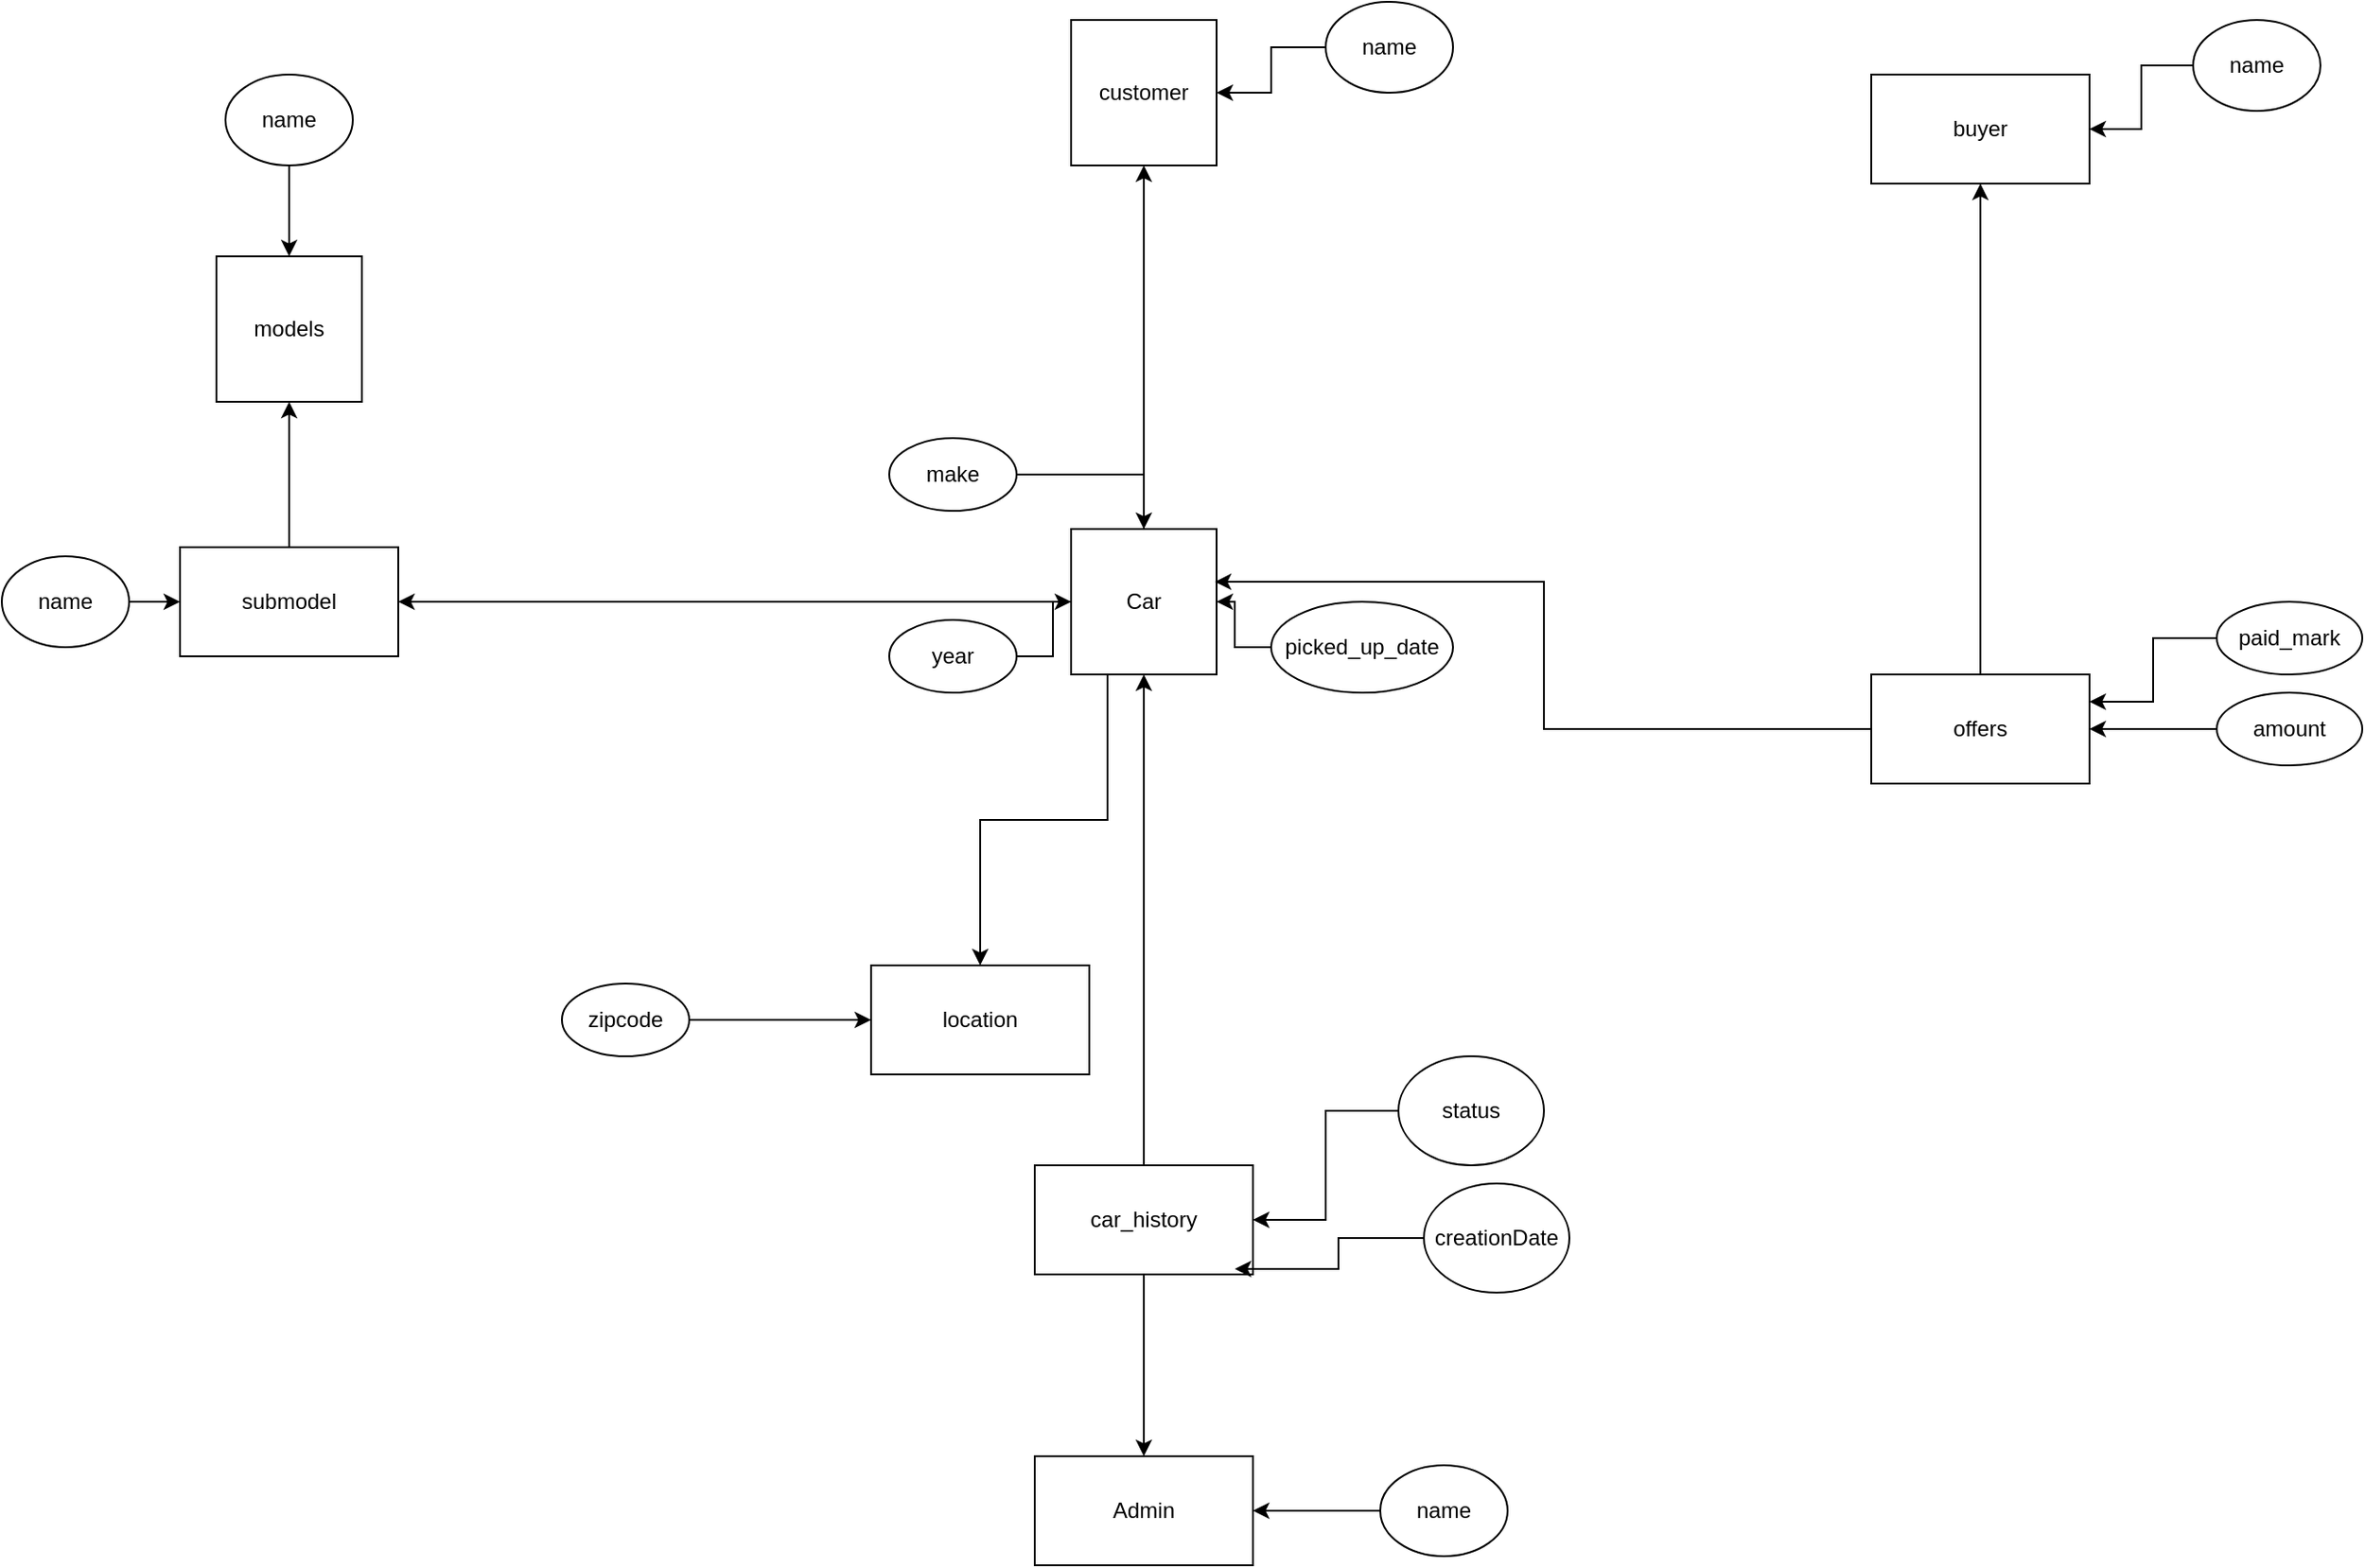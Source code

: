 <mxfile version="24.8.8">
  <diagram name="Page-1" id="me494UCC9CRS3MtCz4NF">
    <mxGraphModel dx="2514" dy="878" grid="1" gridSize="10" guides="1" tooltips="1" connect="1" arrows="1" fold="1" page="1" pageScale="1" pageWidth="827" pageHeight="1169" math="0" shadow="0">
      <root>
        <mxCell id="0" />
        <mxCell id="1" parent="0" />
        <mxCell id="25_5wdm3_AE9_xsH4mMF-3" style="edgeStyle=orthogonalEdgeStyle;rounded=0;orthogonalLoop=1;jettySize=auto;html=1;" edge="1" parent="1" source="25_5wdm3_AE9_xsH4mMF-1" target="25_5wdm3_AE9_xsH4mMF-2">
          <mxGeometry relative="1" as="geometry" />
        </mxCell>
        <mxCell id="25_5wdm3_AE9_xsH4mMF-6" style="edgeStyle=orthogonalEdgeStyle;rounded=0;orthogonalLoop=1;jettySize=auto;html=1;entryX=0.5;entryY=0;entryDx=0;entryDy=0;" edge="1" parent="1" source="25_5wdm3_AE9_xsH4mMF-1" target="25_5wdm3_AE9_xsH4mMF-5">
          <mxGeometry relative="1" as="geometry">
            <Array as="points">
              <mxPoint x="160" y="470" />
              <mxPoint x="90" y="470" />
            </Array>
          </mxGeometry>
        </mxCell>
        <mxCell id="25_5wdm3_AE9_xsH4mMF-23" style="edgeStyle=orthogonalEdgeStyle;rounded=0;orthogonalLoop=1;jettySize=auto;html=1;entryX=1;entryY=0.5;entryDx=0;entryDy=0;" edge="1" parent="1" source="25_5wdm3_AE9_xsH4mMF-1" target="25_5wdm3_AE9_xsH4mMF-21">
          <mxGeometry relative="1" as="geometry" />
        </mxCell>
        <mxCell id="25_5wdm3_AE9_xsH4mMF-1" value="Car" style="whiteSpace=wrap;html=1;aspect=fixed;" vertex="1" parent="1">
          <mxGeometry x="140" y="310" width="80" height="80" as="geometry" />
        </mxCell>
        <mxCell id="25_5wdm3_AE9_xsH4mMF-2" value="customer" style="whiteSpace=wrap;html=1;aspect=fixed;" vertex="1" parent="1">
          <mxGeometry x="140" y="30" width="80" height="80" as="geometry" />
        </mxCell>
        <mxCell id="25_5wdm3_AE9_xsH4mMF-4" value="buyer" style="rounded=0;whiteSpace=wrap;html=1;" vertex="1" parent="1">
          <mxGeometry x="580" y="60" width="120" height="60" as="geometry" />
        </mxCell>
        <mxCell id="25_5wdm3_AE9_xsH4mMF-5" value="location" style="rounded=0;whiteSpace=wrap;html=1;" vertex="1" parent="1">
          <mxGeometry x="30" y="550" width="120" height="60" as="geometry" />
        </mxCell>
        <mxCell id="25_5wdm3_AE9_xsH4mMF-8" style="edgeStyle=orthogonalEdgeStyle;rounded=0;orthogonalLoop=1;jettySize=auto;html=1;" edge="1" parent="1" source="25_5wdm3_AE9_xsH4mMF-7" target="25_5wdm3_AE9_xsH4mMF-4">
          <mxGeometry relative="1" as="geometry" />
        </mxCell>
        <mxCell id="25_5wdm3_AE9_xsH4mMF-7" value="offers" style="rounded=0;whiteSpace=wrap;html=1;" vertex="1" parent="1">
          <mxGeometry x="580" y="390" width="120" height="60" as="geometry" />
        </mxCell>
        <mxCell id="25_5wdm3_AE9_xsH4mMF-9" style="edgeStyle=orthogonalEdgeStyle;rounded=0;orthogonalLoop=1;jettySize=auto;html=1;entryX=0.988;entryY=0.363;entryDx=0;entryDy=0;entryPerimeter=0;" edge="1" parent="1" source="25_5wdm3_AE9_xsH4mMF-7" target="25_5wdm3_AE9_xsH4mMF-1">
          <mxGeometry relative="1" as="geometry" />
        </mxCell>
        <mxCell id="25_5wdm3_AE9_xsH4mMF-53" style="edgeStyle=orthogonalEdgeStyle;rounded=0;orthogonalLoop=1;jettySize=auto;html=1;" edge="1" parent="1" source="25_5wdm3_AE9_xsH4mMF-10" target="25_5wdm3_AE9_xsH4mMF-34">
          <mxGeometry relative="1" as="geometry" />
        </mxCell>
        <mxCell id="25_5wdm3_AE9_xsH4mMF-54" style="edgeStyle=orthogonalEdgeStyle;rounded=0;orthogonalLoop=1;jettySize=auto;html=1;" edge="1" parent="1" source="25_5wdm3_AE9_xsH4mMF-10" target="25_5wdm3_AE9_xsH4mMF-1">
          <mxGeometry relative="1" as="geometry" />
        </mxCell>
        <mxCell id="25_5wdm3_AE9_xsH4mMF-10" value="car_history" style="rounded=0;whiteSpace=wrap;html=1;" vertex="1" parent="1">
          <mxGeometry x="120" y="660" width="120" height="60" as="geometry" />
        </mxCell>
        <mxCell id="25_5wdm3_AE9_xsH4mMF-13" style="edgeStyle=orthogonalEdgeStyle;rounded=0;orthogonalLoop=1;jettySize=auto;html=1;" edge="1" parent="1" source="25_5wdm3_AE9_xsH4mMF-12" target="25_5wdm3_AE9_xsH4mMF-1">
          <mxGeometry relative="1" as="geometry" />
        </mxCell>
        <mxCell id="25_5wdm3_AE9_xsH4mMF-12" value="make" style="ellipse;whiteSpace=wrap;html=1;" vertex="1" parent="1">
          <mxGeometry x="40" y="260" width="70" height="40" as="geometry" />
        </mxCell>
        <mxCell id="25_5wdm3_AE9_xsH4mMF-19" style="edgeStyle=orthogonalEdgeStyle;rounded=0;orthogonalLoop=1;jettySize=auto;html=1;" edge="1" parent="1" source="25_5wdm3_AE9_xsH4mMF-16" target="25_5wdm3_AE9_xsH4mMF-1">
          <mxGeometry relative="1" as="geometry" />
        </mxCell>
        <mxCell id="25_5wdm3_AE9_xsH4mMF-16" value="year" style="ellipse;whiteSpace=wrap;html=1;" vertex="1" parent="1">
          <mxGeometry x="40" y="360" width="70" height="40" as="geometry" />
        </mxCell>
        <mxCell id="25_5wdm3_AE9_xsH4mMF-20" value="models" style="whiteSpace=wrap;html=1;aspect=fixed;" vertex="1" parent="1">
          <mxGeometry x="-330" y="160" width="80" height="80" as="geometry" />
        </mxCell>
        <mxCell id="25_5wdm3_AE9_xsH4mMF-22" style="edgeStyle=orthogonalEdgeStyle;rounded=0;orthogonalLoop=1;jettySize=auto;html=1;" edge="1" parent="1" source="25_5wdm3_AE9_xsH4mMF-21" target="25_5wdm3_AE9_xsH4mMF-20">
          <mxGeometry relative="1" as="geometry" />
        </mxCell>
        <mxCell id="25_5wdm3_AE9_xsH4mMF-21" value="submodel" style="rounded=0;whiteSpace=wrap;html=1;" vertex="1" parent="1">
          <mxGeometry x="-350" y="320" width="120" height="60" as="geometry" />
        </mxCell>
        <mxCell id="25_5wdm3_AE9_xsH4mMF-25" style="edgeStyle=orthogonalEdgeStyle;rounded=0;orthogonalLoop=1;jettySize=auto;html=1;" edge="1" parent="1" source="25_5wdm3_AE9_xsH4mMF-24" target="25_5wdm3_AE9_xsH4mMF-5">
          <mxGeometry relative="1" as="geometry" />
        </mxCell>
        <mxCell id="25_5wdm3_AE9_xsH4mMF-24" value="zipcode" style="ellipse;whiteSpace=wrap;html=1;" vertex="1" parent="1">
          <mxGeometry x="-140" y="560" width="70" height="40" as="geometry" />
        </mxCell>
        <mxCell id="25_5wdm3_AE9_xsH4mMF-27" style="edgeStyle=orthogonalEdgeStyle;rounded=0;orthogonalLoop=1;jettySize=auto;html=1;entryX=1;entryY=0.5;entryDx=0;entryDy=0;" edge="1" parent="1" source="25_5wdm3_AE9_xsH4mMF-26" target="25_5wdm3_AE9_xsH4mMF-7">
          <mxGeometry relative="1" as="geometry" />
        </mxCell>
        <mxCell id="25_5wdm3_AE9_xsH4mMF-26" value="amount" style="ellipse;whiteSpace=wrap;html=1;" vertex="1" parent="1">
          <mxGeometry x="770" y="400" width="80" height="40" as="geometry" />
        </mxCell>
        <mxCell id="25_5wdm3_AE9_xsH4mMF-29" style="edgeStyle=orthogonalEdgeStyle;rounded=0;orthogonalLoop=1;jettySize=auto;html=1;entryX=1;entryY=0.25;entryDx=0;entryDy=0;" edge="1" parent="1" source="25_5wdm3_AE9_xsH4mMF-28" target="25_5wdm3_AE9_xsH4mMF-7">
          <mxGeometry relative="1" as="geometry" />
        </mxCell>
        <mxCell id="25_5wdm3_AE9_xsH4mMF-28" value="paid_mark" style="ellipse;whiteSpace=wrap;html=1;" vertex="1" parent="1">
          <mxGeometry x="770" y="350" width="80" height="40" as="geometry" />
        </mxCell>
        <mxCell id="25_5wdm3_AE9_xsH4mMF-31" style="edgeStyle=orthogonalEdgeStyle;rounded=0;orthogonalLoop=1;jettySize=auto;html=1;entryX=1;entryY=0.5;entryDx=0;entryDy=0;" edge="1" parent="1" source="25_5wdm3_AE9_xsH4mMF-30" target="25_5wdm3_AE9_xsH4mMF-10">
          <mxGeometry relative="1" as="geometry" />
        </mxCell>
        <mxCell id="25_5wdm3_AE9_xsH4mMF-30" value="status" style="ellipse;whiteSpace=wrap;html=1;" vertex="1" parent="1">
          <mxGeometry x="320" y="600" width="80" height="60" as="geometry" />
        </mxCell>
        <mxCell id="25_5wdm3_AE9_xsH4mMF-32" value="creationDate" style="ellipse;whiteSpace=wrap;html=1;" vertex="1" parent="1">
          <mxGeometry x="334" y="670" width="80" height="60" as="geometry" />
        </mxCell>
        <mxCell id="25_5wdm3_AE9_xsH4mMF-33" style="edgeStyle=orthogonalEdgeStyle;rounded=0;orthogonalLoop=1;jettySize=auto;html=1;entryX=0.917;entryY=0.95;entryDx=0;entryDy=0;entryPerimeter=0;" edge="1" parent="1" source="25_5wdm3_AE9_xsH4mMF-32" target="25_5wdm3_AE9_xsH4mMF-10">
          <mxGeometry relative="1" as="geometry" />
        </mxCell>
        <mxCell id="25_5wdm3_AE9_xsH4mMF-34" value="Admin" style="rounded=0;whiteSpace=wrap;html=1;" vertex="1" parent="1">
          <mxGeometry x="120" y="820" width="120" height="60" as="geometry" />
        </mxCell>
        <mxCell id="25_5wdm3_AE9_xsH4mMF-37" style="edgeStyle=orthogonalEdgeStyle;rounded=0;orthogonalLoop=1;jettySize=auto;html=1;" edge="1" parent="1" source="25_5wdm3_AE9_xsH4mMF-36" target="25_5wdm3_AE9_xsH4mMF-1">
          <mxGeometry relative="1" as="geometry" />
        </mxCell>
        <mxCell id="25_5wdm3_AE9_xsH4mMF-36" value="picked_up_date" style="ellipse;whiteSpace=wrap;html=1;" vertex="1" parent="1">
          <mxGeometry x="250" y="350" width="100" height="50" as="geometry" />
        </mxCell>
        <mxCell id="25_5wdm3_AE9_xsH4mMF-39" style="edgeStyle=orthogonalEdgeStyle;rounded=0;orthogonalLoop=1;jettySize=auto;html=1;" edge="1" parent="1" source="25_5wdm3_AE9_xsH4mMF-38" target="25_5wdm3_AE9_xsH4mMF-34">
          <mxGeometry relative="1" as="geometry" />
        </mxCell>
        <mxCell id="25_5wdm3_AE9_xsH4mMF-38" value="name" style="ellipse;whiteSpace=wrap;html=1;" vertex="1" parent="1">
          <mxGeometry x="310" y="825" width="70" height="50" as="geometry" />
        </mxCell>
        <mxCell id="25_5wdm3_AE9_xsH4mMF-42" style="edgeStyle=orthogonalEdgeStyle;rounded=0;orthogonalLoop=1;jettySize=auto;html=1;" edge="1" parent="1" source="25_5wdm3_AE9_xsH4mMF-41" target="25_5wdm3_AE9_xsH4mMF-2">
          <mxGeometry relative="1" as="geometry" />
        </mxCell>
        <mxCell id="25_5wdm3_AE9_xsH4mMF-41" value="name" style="ellipse;whiteSpace=wrap;html=1;" vertex="1" parent="1">
          <mxGeometry x="280" y="20" width="70" height="50" as="geometry" />
        </mxCell>
        <mxCell id="25_5wdm3_AE9_xsH4mMF-44" style="edgeStyle=orthogonalEdgeStyle;rounded=0;orthogonalLoop=1;jettySize=auto;html=1;" edge="1" parent="1" source="25_5wdm3_AE9_xsH4mMF-43" target="25_5wdm3_AE9_xsH4mMF-4">
          <mxGeometry relative="1" as="geometry" />
        </mxCell>
        <mxCell id="25_5wdm3_AE9_xsH4mMF-43" value="name" style="ellipse;whiteSpace=wrap;html=1;" vertex="1" parent="1">
          <mxGeometry x="757" y="30" width="70" height="50" as="geometry" />
        </mxCell>
        <mxCell id="25_5wdm3_AE9_xsH4mMF-47" style="edgeStyle=orthogonalEdgeStyle;rounded=0;orthogonalLoop=1;jettySize=auto;html=1;" edge="1" parent="1" source="25_5wdm3_AE9_xsH4mMF-46" target="25_5wdm3_AE9_xsH4mMF-20">
          <mxGeometry relative="1" as="geometry" />
        </mxCell>
        <mxCell id="25_5wdm3_AE9_xsH4mMF-46" value="name" style="ellipse;whiteSpace=wrap;html=1;" vertex="1" parent="1">
          <mxGeometry x="-325" y="60" width="70" height="50" as="geometry" />
        </mxCell>
        <mxCell id="25_5wdm3_AE9_xsH4mMF-49" style="edgeStyle=orthogonalEdgeStyle;rounded=0;orthogonalLoop=1;jettySize=auto;html=1;" edge="1" parent="1" source="25_5wdm3_AE9_xsH4mMF-48" target="25_5wdm3_AE9_xsH4mMF-21">
          <mxGeometry relative="1" as="geometry" />
        </mxCell>
        <mxCell id="25_5wdm3_AE9_xsH4mMF-48" value="name" style="ellipse;whiteSpace=wrap;html=1;" vertex="1" parent="1">
          <mxGeometry x="-448" y="325" width="70" height="50" as="geometry" />
        </mxCell>
      </root>
    </mxGraphModel>
  </diagram>
</mxfile>

